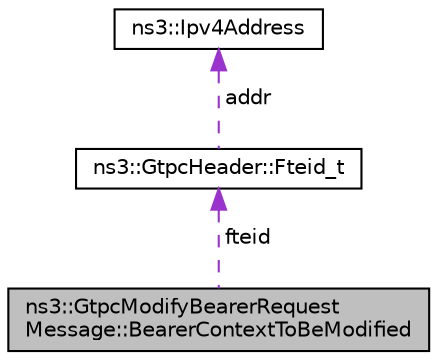 digraph "ns3::GtpcModifyBearerRequestMessage::BearerContextToBeModified"
{
 // LATEX_PDF_SIZE
  edge [fontname="Helvetica",fontsize="10",labelfontname="Helvetica",labelfontsize="10"];
  node [fontname="Helvetica",fontsize="10",shape=record];
  Node1 [label="ns3::GtpcModifyBearerRequest\lMessage::BearerContextToBeModified",height=0.2,width=0.4,color="black", fillcolor="grey75", style="filled", fontcolor="black",tooltip=" "];
  Node2 -> Node1 [dir="back",color="darkorchid3",fontsize="10",style="dashed",label=" fteid" ,fontname="Helvetica"];
  Node2 [label="ns3::GtpcHeader::Fteid_t",height=0.2,width=0.4,color="black", fillcolor="white", style="filled",URL="$structns3_1_1_gtpc_header_1_1_fteid__t.html",tooltip="FTEID structure."];
  Node3 -> Node2 [dir="back",color="darkorchid3",fontsize="10",style="dashed",label=" addr" ,fontname="Helvetica"];
  Node3 [label="ns3::Ipv4Address",height=0.2,width=0.4,color="black", fillcolor="white", style="filled",URL="$classns3_1_1_ipv4_address.html",tooltip="Ipv4 addresses are stored in host order in this class."];
}
